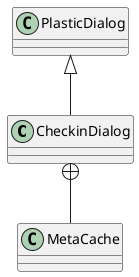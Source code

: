 @startuml
class CheckinDialog {
}
class MetaCache {
}
PlasticDialog <|-- CheckinDialog
CheckinDialog +-- MetaCache
@enduml
